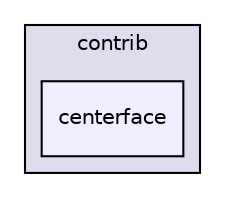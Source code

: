 digraph "/build/FastDeploy/fastdeploy/vision/facedet/contrib/centerface" {
  compound=true
  node [ fontsize="10", fontname="Helvetica"];
  edge [ labelfontsize="10", labelfontname="Helvetica"];
  subgraph clusterdir_bfa4890a7a8355af879703425b226b70 {
    graph [ bgcolor="#ddddee", pencolor="black", label="contrib" fontname="Helvetica", fontsize="10", URL="dir_bfa4890a7a8355af879703425b226b70.html"]
  dir_a02faef82841eea11210d58d792ea091 [shape=box, label="centerface", style="filled", fillcolor="#eeeeff", pencolor="black", URL="dir_a02faef82841eea11210d58d792ea091.html"];
  }
}
